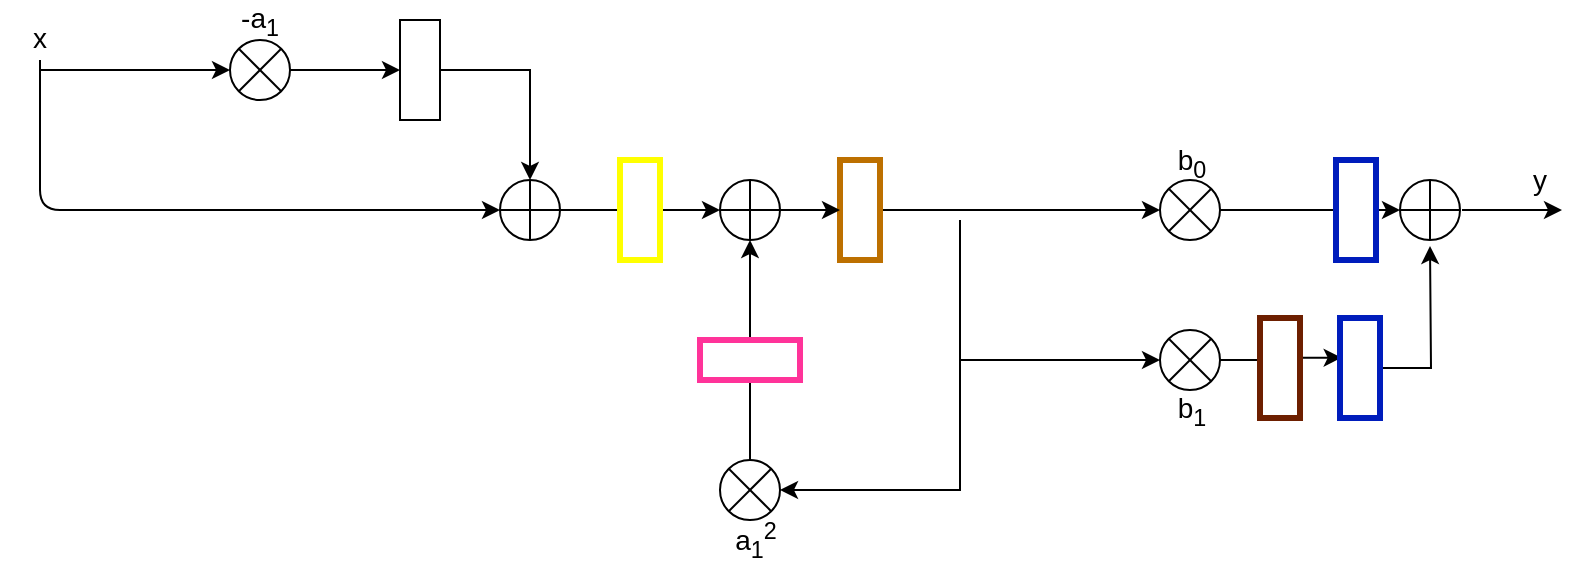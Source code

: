 <mxfile version="13.3.0" type="device"><diagram id="8B1fQgVgus4qjd1lw9ek" name="Page-1"><mxGraphModel dx="1038" dy="547" grid="1" gridSize="10" guides="1" tooltips="1" connect="1" arrows="1" fold="1" page="1" pageScale="1" pageWidth="827" pageHeight="1169" math="0" shadow="0"><root><mxCell id="0"/><mxCell id="1" parent="0"/><mxCell id="h2bHDXQ87eBIZio8uiHm-12" value="" style="edgeStyle=orthogonalEdgeStyle;rounded=0;orthogonalLoop=1;jettySize=auto;html=1;entryX=0.5;entryY=1;entryDx=0;entryDy=0;" parent="1" source="h2bHDXQ87eBIZio8uiHm-5" target="h2bHDXQ87eBIZio8uiHm-7" edge="1"><mxGeometry relative="1" as="geometry"><mxPoint x="270" y="225" as="targetPoint"/></mxGeometry></mxCell><mxCell id="h2bHDXQ87eBIZio8uiHm-5" value="" style="verticalLabelPosition=bottom;verticalAlign=top;html=1;shape=mxgraph.flowchart.or;" parent="1" vertex="1"><mxGeometry x="145" y="210" width="30" height="30" as="geometry"/></mxCell><mxCell id="h2bHDXQ87eBIZio8uiHm-17" value="" style="edgeStyle=orthogonalEdgeStyle;rounded=0;orthogonalLoop=1;jettySize=auto;html=1;" parent="1" source="h2bHDXQ87eBIZio8uiHm-6" target="h2bHDXQ87eBIZio8uiHm-16" edge="1"><mxGeometry relative="1" as="geometry"/></mxCell><mxCell id="h2bHDXQ87eBIZio8uiHm-6" value="" style="verticalLabelPosition=bottom;verticalAlign=top;html=1;shape=mxgraph.flowchart.summing_function;" parent="1" vertex="1"><mxGeometry x="280" y="280" width="30" height="30" as="geometry"/></mxCell><mxCell id="h2bHDXQ87eBIZio8uiHm-16" value="" style="verticalLabelPosition=bottom;verticalAlign=top;html=1;shape=mxgraph.flowchart.summing_function;" parent="1" vertex="1"><mxGeometry x="390" y="280" width="30" height="30" as="geometry"/></mxCell><mxCell id="h2bHDXQ87eBIZio8uiHm-14" value="" style="edgeStyle=orthogonalEdgeStyle;rounded=0;orthogonalLoop=1;jettySize=auto;html=1;entryX=0.5;entryY=0;entryDx=0;entryDy=0;entryPerimeter=0;" parent="1" source="h2bHDXQ87eBIZio8uiHm-7" target="h2bHDXQ87eBIZio8uiHm-6" edge="1"><mxGeometry relative="1" as="geometry"><mxPoint x="330" y="225" as="targetPoint"/></mxGeometry></mxCell><mxCell id="h2bHDXQ87eBIZio8uiHm-7" value="" style="rounded=0;whiteSpace=wrap;html=1;direction=south;" parent="1" vertex="1"><mxGeometry x="230" y="200" width="20" height="50" as="geometry"/></mxCell><mxCell id="h2bHDXQ87eBIZio8uiHm-8" value="" style="endArrow=classic;html=1;entryX=0;entryY=0.5;entryDx=0;entryDy=0;entryPerimeter=0;" parent="1" target="h2bHDXQ87eBIZio8uiHm-5" edge="1"><mxGeometry width="50" height="50" relative="1" as="geometry"><mxPoint x="50" y="225" as="sourcePoint"/><mxPoint x="440" y="190" as="targetPoint"/><Array as="points"/></mxGeometry></mxCell><mxCell id="h2bHDXQ87eBIZio8uiHm-15" value="" style="endArrow=classic;html=1;entryX=0;entryY=0.5;entryDx=0;entryDy=0;entryPerimeter=0;" parent="1" target="h2bHDXQ87eBIZio8uiHm-6" edge="1"><mxGeometry width="50" height="50" relative="1" as="geometry"><mxPoint x="50" y="220" as="sourcePoint"/><mxPoint x="440" y="140" as="targetPoint"/><Array as="points"><mxPoint x="50" y="295"/></Array></mxGeometry></mxCell><mxCell id="h2bHDXQ87eBIZio8uiHm-26" value="" style="edgeStyle=orthogonalEdgeStyle;rounded=0;orthogonalLoop=1;jettySize=auto;html=1;entryX=0.5;entryY=1;entryDx=0;entryDy=0;entryPerimeter=0;" parent="1" source="h2bHDXQ87eBIZio8uiHm-18" target="h2bHDXQ87eBIZio8uiHm-16" edge="1"><mxGeometry relative="1" as="geometry"><mxPoint x="405" y="330" as="targetPoint"/></mxGeometry></mxCell><mxCell id="h2bHDXQ87eBIZio8uiHm-32" value="" style="edgeStyle=orthogonalEdgeStyle;rounded=0;orthogonalLoop=1;jettySize=auto;html=1;entryX=1;entryY=0.5;entryDx=0;entryDy=0;entryPerimeter=0;startSize=7;" parent="1" target="h2bHDXQ87eBIZio8uiHm-18" edge="1"><mxGeometry relative="1" as="geometry"><mxPoint x="510" y="300" as="sourcePoint"/><Array as="points"><mxPoint x="510" y="435"/></Array></mxGeometry></mxCell><mxCell id="h2bHDXQ87eBIZio8uiHm-18" value="" style="verticalLabelPosition=bottom;verticalAlign=top;html=1;shape=mxgraph.flowchart.or;" parent="1" vertex="1"><mxGeometry x="390" y="420" width="30" height="30" as="geometry"/></mxCell><mxCell id="h2bHDXQ87eBIZio8uiHm-23" value="" style="rounded=0;whiteSpace=wrap;html=1;direction=south;strokeColor=#FFFF00;strokeWidth=3;" parent="1" vertex="1"><mxGeometry x="340" y="270" width="20" height="50" as="geometry"/></mxCell><mxCell id="h2bHDXQ87eBIZio8uiHm-24" value="" style="rounded=0;whiteSpace=wrap;html=1;direction=west;strokeColor=#FF3399;strokeWidth=3;" parent="1" vertex="1"><mxGeometry x="380" y="360" width="50" height="20" as="geometry"/></mxCell><mxCell id="h2bHDXQ87eBIZio8uiHm-30" value="" style="edgeStyle=orthogonalEdgeStyle;rounded=0;orthogonalLoop=1;jettySize=auto;html=1;entryX=0;entryY=0.5;entryDx=0;entryDy=0;entryPerimeter=0;" parent="1" source="h2bHDXQ87eBIZio8uiHm-27" target="h2bHDXQ87eBIZio8uiHm-34" edge="1"><mxGeometry relative="1" as="geometry"><mxPoint x="550" y="295" as="targetPoint"/></mxGeometry></mxCell><mxCell id="h2bHDXQ87eBIZio8uiHm-27" value="" style="rounded=0;whiteSpace=wrap;html=1;direction=south;strokeColor=#BD7000;strokeWidth=3;" parent="1" vertex="1"><mxGeometry x="450" y="270" width="20" height="50" as="geometry"/></mxCell><mxCell id="h2bHDXQ87eBIZio8uiHm-28" value="" style="endArrow=classic;html=1;exitX=1;exitY=0.5;exitDx=0;exitDy=0;exitPerimeter=0;" parent="1" source="h2bHDXQ87eBIZio8uiHm-16" target="h2bHDXQ87eBIZio8uiHm-27" edge="1"><mxGeometry width="50" height="50" relative="1" as="geometry"><mxPoint x="420" y="295" as="sourcePoint"/><mxPoint x="510" y="295" as="targetPoint"/></mxGeometry></mxCell><mxCell id="h2bHDXQ87eBIZio8uiHm-41" value="" style="edgeStyle=orthogonalEdgeStyle;rounded=0;orthogonalLoop=1;jettySize=auto;html=1;startSize=7;" parent="1" source="h2bHDXQ87eBIZio8uiHm-34" edge="1"><mxGeometry relative="1" as="geometry"><mxPoint x="730" y="295" as="targetPoint"/></mxGeometry></mxCell><mxCell id="h2bHDXQ87eBIZio8uiHm-34" value="" style="verticalLabelPosition=bottom;verticalAlign=top;html=1;shape=mxgraph.flowchart.or;" parent="1" vertex="1"><mxGeometry x="610" y="280" width="30" height="30" as="geometry"/></mxCell><mxCell id="h2bHDXQ87eBIZio8uiHm-36" style="edgeStyle=orthogonalEdgeStyle;rounded=0;orthogonalLoop=1;jettySize=auto;html=1;startSize=7;" parent="1" target="h2bHDXQ87eBIZio8uiHm-35" edge="1"><mxGeometry relative="1" as="geometry"><mxPoint x="510" y="300" as="sourcePoint"/><Array as="points"><mxPoint x="510" y="370"/></Array></mxGeometry></mxCell><mxCell id="h2bHDXQ87eBIZio8uiHm-42" value="" style="edgeStyle=orthogonalEdgeStyle;rounded=0;orthogonalLoop=1;jettySize=auto;html=1;startSize=7;entryX=0.397;entryY=0.958;entryDx=0;entryDy=0;entryPerimeter=0;" parent="1" source="h2bHDXQ87eBIZio8uiHm-35" target="h2bHDXQ87eBIZio8uiHm-39" edge="1"><mxGeometry relative="1" as="geometry"/></mxCell><mxCell id="h2bHDXQ87eBIZio8uiHm-35" value="" style="verticalLabelPosition=bottom;verticalAlign=top;html=1;shape=mxgraph.flowchart.or;" parent="1" vertex="1"><mxGeometry x="610" y="355" width="30" height="30" as="geometry"/></mxCell><mxCell id="h2bHDXQ87eBIZio8uiHm-37" value="" style="rounded=0;whiteSpace=wrap;html=1;direction=south;strokeColor=#001DBC;strokeWidth=3;" parent="1" vertex="1"><mxGeometry x="698" y="270" width="20" height="50" as="geometry"/></mxCell><mxCell id="h2bHDXQ87eBIZio8uiHm-38" value="" style="rounded=0;whiteSpace=wrap;html=1;direction=south;strokeColor=#6D1F00;strokeWidth=3;" parent="1" vertex="1"><mxGeometry x="660" y="349" width="20" height="50" as="geometry"/></mxCell><mxCell id="h2bHDXQ87eBIZio8uiHm-44" style="edgeStyle=orthogonalEdgeStyle;rounded=0;orthogonalLoop=1;jettySize=auto;html=1;startSize=7;" parent="1" source="h2bHDXQ87eBIZio8uiHm-39" edge="1"><mxGeometry relative="1" as="geometry"><mxPoint x="745" y="313" as="targetPoint"/></mxGeometry></mxCell><mxCell id="h2bHDXQ87eBIZio8uiHm-39" value="" style="rounded=0;whiteSpace=wrap;html=1;direction=south;strokeColor=#001DBC;strokeWidth=3;" parent="1" vertex="1"><mxGeometry x="700" y="349" width="20" height="50" as="geometry"/></mxCell><mxCell id="h2bHDXQ87eBIZio8uiHm-43" value="" style="verticalLabelPosition=bottom;verticalAlign=top;html=1;shape=mxgraph.flowchart.summing_function;" parent="1" vertex="1"><mxGeometry x="730" y="280" width="30" height="30" as="geometry"/></mxCell><mxCell id="VOyIFv7cFfbGrzT6m2sj-1" value="&lt;font style=&quot;font-size: 14px&quot;&gt;-a&lt;sub&gt;1&lt;/sub&gt;&lt;/font&gt;" style="text;html=1;strokeColor=none;fillColor=none;align=center;verticalAlign=middle;whiteSpace=wrap;rounded=0;" vertex="1" parent="1"><mxGeometry x="140" y="190" width="40" height="20" as="geometry"/></mxCell><mxCell id="VOyIFv7cFfbGrzT6m2sj-2" value="&lt;font style=&quot;font-size: 14px&quot;&gt;a&lt;sub&gt;1&lt;/sub&gt;&lt;sup&gt;2&lt;/sup&gt;&lt;/font&gt;" style="text;html=1;strokeColor=none;fillColor=none;align=center;verticalAlign=middle;whiteSpace=wrap;rounded=0;" vertex="1" parent="1"><mxGeometry x="388" y="450" width="40" height="20" as="geometry"/></mxCell><mxCell id="VOyIFv7cFfbGrzT6m2sj-3" value="&lt;font style=&quot;font-size: 14px&quot;&gt;b&lt;sub&gt;0&lt;/sub&gt;&lt;/font&gt;" style="text;html=1;strokeColor=none;fillColor=none;align=center;verticalAlign=middle;whiteSpace=wrap;rounded=0;" vertex="1" parent="1"><mxGeometry x="606" y="261" width="40" height="20" as="geometry"/></mxCell><mxCell id="VOyIFv7cFfbGrzT6m2sj-4" value="&lt;font style=&quot;font-size: 14px&quot;&gt;b&lt;sub&gt;1&lt;/sub&gt;&lt;/font&gt;" style="text;html=1;strokeColor=none;fillColor=none;align=center;verticalAlign=middle;whiteSpace=wrap;rounded=0;" vertex="1" parent="1"><mxGeometry x="606" y="385" width="40" height="20" as="geometry"/></mxCell><mxCell id="VOyIFv7cFfbGrzT6m2sj-5" value="&lt;font style=&quot;font-size: 14px&quot;&gt;x&lt;/font&gt;" style="text;html=1;strokeColor=none;fillColor=none;align=center;verticalAlign=middle;whiteSpace=wrap;rounded=0;" vertex="1" parent="1"><mxGeometry x="30" y="199" width="40" height="20" as="geometry"/></mxCell><mxCell id="VOyIFv7cFfbGrzT6m2sj-6" value="" style="endArrow=classic;html=1;strokeColor=#000000;strokeWidth=1;" edge="1" parent="1"><mxGeometry width="50" height="50" relative="1" as="geometry"><mxPoint x="761" y="295" as="sourcePoint"/><mxPoint x="811" y="295" as="targetPoint"/></mxGeometry></mxCell><mxCell id="VOyIFv7cFfbGrzT6m2sj-7" value="&lt;font style=&quot;font-size: 14px&quot;&gt;y&lt;/font&gt;" style="text;html=1;strokeColor=none;fillColor=none;align=center;verticalAlign=middle;whiteSpace=wrap;rounded=0;" vertex="1" parent="1"><mxGeometry x="780" y="270" width="40" height="20" as="geometry"/></mxCell></root></mxGraphModel></diagram></mxfile>